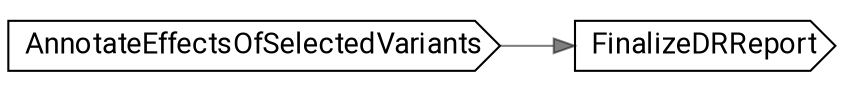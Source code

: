 // ONTPfTypeDrugResistanceMarkers
digraph {
	compound=true rankdir=LR
	node [fontname=Roboto]
	edge [color="#00000080"]
	"call-AnnotateEffectsOfSelectedVariants" [label=AnnotateEffectsOfSelectedVariants shape=cds]
	"call-FinalizeDRReport" [label=FinalizeDRReport shape=cds]
	"call-AnnotateEffectsOfSelectedVariants" -> "call-FinalizeDRReport"
}
